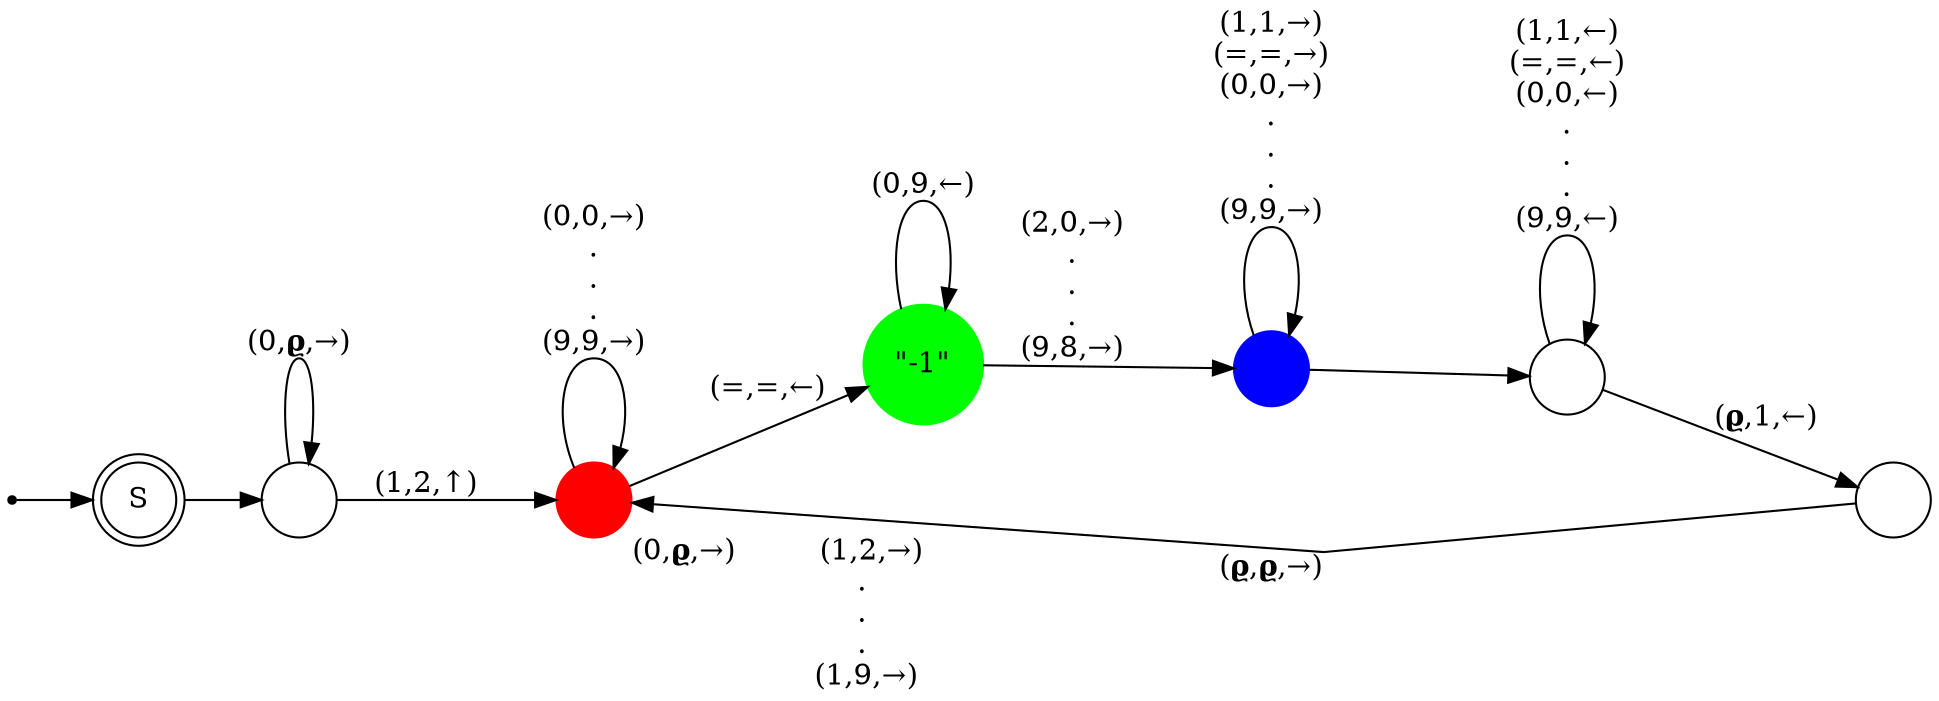 digraph unary_to_binary {
    rankdir=LR;
    size="20";
    splines=false;
    nodesep=0.7;
    ranksep=0.5;

    node [shape = doublecircle]; S;
    node [shape = point label = ""]; qi

    node [shape = circle];
    qi -> S;
    S  -> q1 [ label = ""];
	q1 -> q2 [ label = "(1,2,↑)" ] ;
	q2 -> q3 [ label = "(=,=,←)" ];
	q3 -> q4 [ label = "(2,0,→)\n.\n.\n.\n(9,8,→)" ];
	q4 -> q5 [ label = "" ];
	q5 -> q6 [ label = "(𝛠,1,←)" ];
	q6 -> q2 [ headlabel="\n(0,𝛠,→)         (1,2,→)\n                  .\n\                  .\n                  .\n                   (1,9,→)" label = "(𝛠,𝛠,→)" ];

	q1->q1 [ label = "(0,𝛠,→)" ];
	q2->q2 [ label = "(0,0,→)\n.\n.\n.\n(9,9,→)" ];
	q3->q3 [ label = "(0,9,←)" ];
	q4->q4 [ label = "(1,1,→)\n(=,=,→)\n(0,0,→)\n.\n.\n.\n(9,9,→)" ];
	q5->q5 [ label = "(1,1,←)\n(=,=,←)\n(0,0,←)\n.\n.\n.\n(9,9,←)"];

	q2 [ style=filled color = red ];
	q3 [ style=filled color = green label = "\"-1\""];
	q4 [ style=filled color = blue ];

}


# ←
# ↑
# →
# ↓
# dot -Tpng turing.gv -o Turing.png

